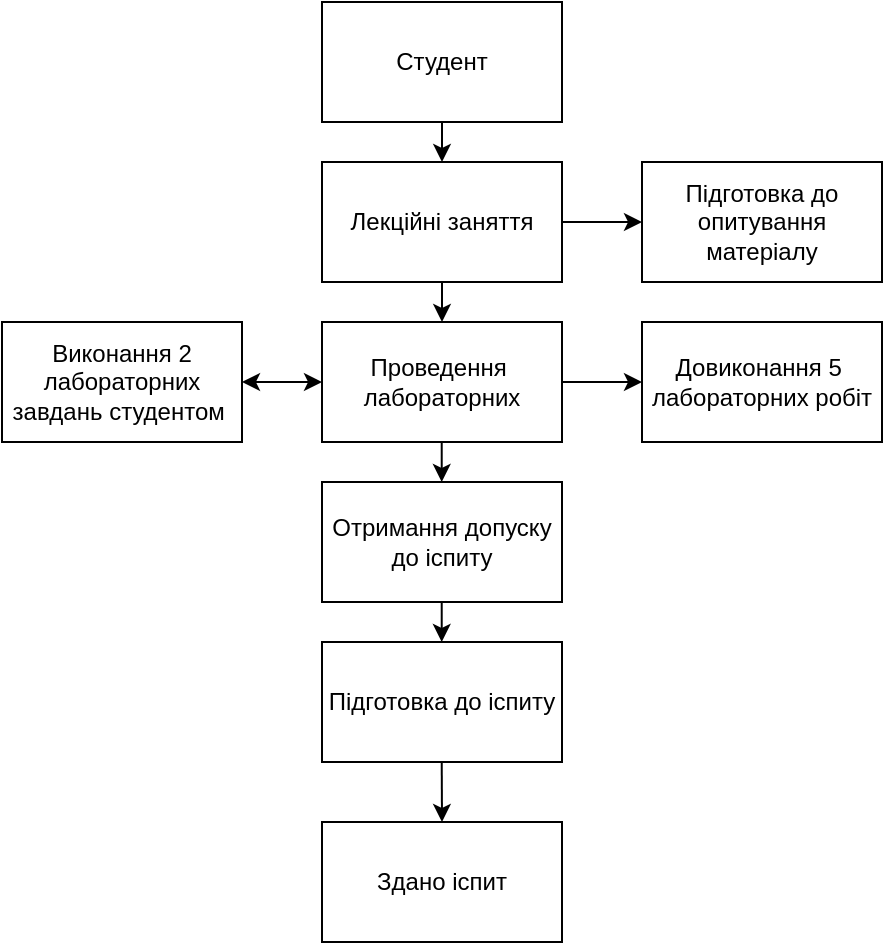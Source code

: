 <mxfile version="21.2.1" type="device">
  <diagram name="Сторінка-1" id="Zey2xdifgLzlZL7PSOfl">
    <mxGraphModel dx="420" dy="220" grid="1" gridSize="10" guides="1" tooltips="1" connect="1" arrows="1" fold="1" page="1" pageScale="1" pageWidth="827" pageHeight="1169" math="0" shadow="0">
      <root>
        <mxCell id="0" />
        <mxCell id="1" parent="0" />
        <mxCell id="fYBOC8DC2SJjyDn_tibU-2" value="Студент" style="rounded=0;whiteSpace=wrap;html=1;" vertex="1" parent="1">
          <mxGeometry x="320" width="120" height="60" as="geometry" />
        </mxCell>
        <mxCell id="fYBOC8DC2SJjyDn_tibU-3" value="Здано іспит" style="rounded=0;whiteSpace=wrap;html=1;" vertex="1" parent="1">
          <mxGeometry x="320" y="410" width="120" height="60" as="geometry" />
        </mxCell>
        <mxCell id="fYBOC8DC2SJjyDn_tibU-5" value="Лекційні заняття" style="rounded=0;whiteSpace=wrap;html=1;" vertex="1" parent="1">
          <mxGeometry x="320" y="80" width="120" height="60" as="geometry" />
        </mxCell>
        <mxCell id="fYBOC8DC2SJjyDn_tibU-6" value="Проведення&amp;nbsp; лабораторних" style="rounded=0;whiteSpace=wrap;html=1;" vertex="1" parent="1">
          <mxGeometry x="320" y="160" width="120" height="60" as="geometry" />
        </mxCell>
        <mxCell id="fYBOC8DC2SJjyDn_tibU-7" value="Виконання 2 лабораторних завдань студентом&amp;nbsp;" style="rounded=0;whiteSpace=wrap;html=1;" vertex="1" parent="1">
          <mxGeometry x="160" y="160" width="120" height="60" as="geometry" />
        </mxCell>
        <mxCell id="fYBOC8DC2SJjyDn_tibU-8" value="Довиконання 5&amp;nbsp; лабораторних робіт" style="rounded=0;whiteSpace=wrap;html=1;" vertex="1" parent="1">
          <mxGeometry x="480" y="160" width="120" height="60" as="geometry" />
        </mxCell>
        <mxCell id="fYBOC8DC2SJjyDn_tibU-9" value="Отримання допуску до іспиту" style="rounded=0;whiteSpace=wrap;html=1;" vertex="1" parent="1">
          <mxGeometry x="320" y="240" width="120" height="60" as="geometry" />
        </mxCell>
        <mxCell id="fYBOC8DC2SJjyDn_tibU-10" value="Підготовка до іспиту" style="rounded=0;whiteSpace=wrap;html=1;" vertex="1" parent="1">
          <mxGeometry x="320" y="320" width="120" height="60" as="geometry" />
        </mxCell>
        <mxCell id="fYBOC8DC2SJjyDn_tibU-11" value="" style="endArrow=classic;html=1;rounded=0;exitX=0.5;exitY=1;exitDx=0;exitDy=0;" edge="1" parent="1" source="fYBOC8DC2SJjyDn_tibU-2" target="fYBOC8DC2SJjyDn_tibU-5">
          <mxGeometry width="50" height="50" relative="1" as="geometry">
            <mxPoint x="390" y="300" as="sourcePoint" />
            <mxPoint x="440" y="250" as="targetPoint" />
          </mxGeometry>
        </mxCell>
        <mxCell id="fYBOC8DC2SJjyDn_tibU-12" value="" style="endArrow=classic;html=1;rounded=0;exitX=0.5;exitY=1;exitDx=0;exitDy=0;entryX=0.5;entryY=0;entryDx=0;entryDy=0;" edge="1" parent="1" source="fYBOC8DC2SJjyDn_tibU-5" target="fYBOC8DC2SJjyDn_tibU-6">
          <mxGeometry width="50" height="50" relative="1" as="geometry">
            <mxPoint x="390" y="70" as="sourcePoint" />
            <mxPoint x="390" y="90" as="targetPoint" />
          </mxGeometry>
        </mxCell>
        <mxCell id="fYBOC8DC2SJjyDn_tibU-13" value="" style="endArrow=classic;html=1;rounded=0;exitX=0.5;exitY=1;exitDx=0;exitDy=0;entryX=0.5;entryY=0;entryDx=0;entryDy=0;" edge="1" parent="1">
          <mxGeometry width="50" height="50" relative="1" as="geometry">
            <mxPoint x="379.86" y="220" as="sourcePoint" />
            <mxPoint x="379.86" y="240" as="targetPoint" />
          </mxGeometry>
        </mxCell>
        <mxCell id="fYBOC8DC2SJjyDn_tibU-14" value="" style="endArrow=classic;html=1;rounded=0;exitX=0.5;exitY=1;exitDx=0;exitDy=0;entryX=0.5;entryY=0;entryDx=0;entryDy=0;" edge="1" parent="1">
          <mxGeometry width="50" height="50" relative="1" as="geometry">
            <mxPoint x="379.86" y="300" as="sourcePoint" />
            <mxPoint x="379.86" y="320" as="targetPoint" />
          </mxGeometry>
        </mxCell>
        <mxCell id="fYBOC8DC2SJjyDn_tibU-15" value="" style="endArrow=classic;html=1;rounded=0;exitX=0.5;exitY=1;exitDx=0;exitDy=0;entryX=0.5;entryY=0;entryDx=0;entryDy=0;" edge="1" parent="1" target="fYBOC8DC2SJjyDn_tibU-3">
          <mxGeometry width="50" height="50" relative="1" as="geometry">
            <mxPoint x="379.86" y="380" as="sourcePoint" />
            <mxPoint x="379.86" y="400" as="targetPoint" />
          </mxGeometry>
        </mxCell>
        <mxCell id="fYBOC8DC2SJjyDn_tibU-17" value="" style="endArrow=classic;startArrow=classic;html=1;rounded=0;exitX=1;exitY=0.5;exitDx=0;exitDy=0;entryX=0;entryY=0.5;entryDx=0;entryDy=0;" edge="1" parent="1" source="fYBOC8DC2SJjyDn_tibU-7" target="fYBOC8DC2SJjyDn_tibU-6">
          <mxGeometry width="50" height="50" relative="1" as="geometry">
            <mxPoint x="380" y="220" as="sourcePoint" />
            <mxPoint x="430" y="170" as="targetPoint" />
          </mxGeometry>
        </mxCell>
        <mxCell id="fYBOC8DC2SJjyDn_tibU-18" value="" style="endArrow=classic;html=1;rounded=0;entryX=0;entryY=0.5;entryDx=0;entryDy=0;" edge="1" parent="1" source="fYBOC8DC2SJjyDn_tibU-6" target="fYBOC8DC2SJjyDn_tibU-8">
          <mxGeometry width="50" height="50" relative="1" as="geometry">
            <mxPoint x="380" y="220" as="sourcePoint" />
            <mxPoint x="430" y="170" as="targetPoint" />
          </mxGeometry>
        </mxCell>
        <mxCell id="fYBOC8DC2SJjyDn_tibU-19" value="" style="endArrow=classic;html=1;rounded=0;" edge="1" parent="1" target="fYBOC8DC2SJjyDn_tibU-20">
          <mxGeometry width="50" height="50" relative="1" as="geometry">
            <mxPoint x="440" y="110" as="sourcePoint" />
            <mxPoint x="490" y="110" as="targetPoint" />
          </mxGeometry>
        </mxCell>
        <mxCell id="fYBOC8DC2SJjyDn_tibU-20" value="Підготовка до опитування матеріалу" style="rounded=0;whiteSpace=wrap;html=1;" vertex="1" parent="1">
          <mxGeometry x="480" y="80" width="120" height="60" as="geometry" />
        </mxCell>
      </root>
    </mxGraphModel>
  </diagram>
</mxfile>
